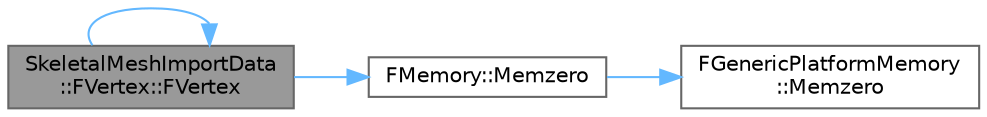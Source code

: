 digraph "SkeletalMeshImportData::FVertex::FVertex"
{
 // INTERACTIVE_SVG=YES
 // LATEX_PDF_SIZE
  bgcolor="transparent";
  edge [fontname=Helvetica,fontsize=10,labelfontname=Helvetica,labelfontsize=10];
  node [fontname=Helvetica,fontsize=10,shape=box,height=0.2,width=0.4];
  rankdir="LR";
  Node1 [id="Node000001",label="SkeletalMeshImportData\l::FVertex::FVertex",height=0.2,width=0.4,color="gray40", fillcolor="grey60", style="filled", fontcolor="black",tooltip=" "];
  Node1 -> Node1 [id="edge1_Node000001_Node000001",color="steelblue1",style="solid",tooltip=" "];
  Node1 -> Node2 [id="edge2_Node000001_Node000002",color="steelblue1",style="solid",tooltip=" "];
  Node2 [id="Node000002",label="FMemory::Memzero",height=0.2,width=0.4,color="grey40", fillcolor="white", style="filled",URL="$de/d4a/structFMemory.html#a0604bcc0825d833d31f8fbe97c8fce85",tooltip=" "];
  Node2 -> Node3 [id="edge3_Node000002_Node000003",color="steelblue1",style="solid",tooltip=" "];
  Node3 [id="Node000003",label="FGenericPlatformMemory\l::Memzero",height=0.2,width=0.4,color="grey40", fillcolor="white", style="filled",URL="$d3/dfd/structFGenericPlatformMemory.html#a47a70c53809a3610287304eb64c4cd57",tooltip=" "];
}
